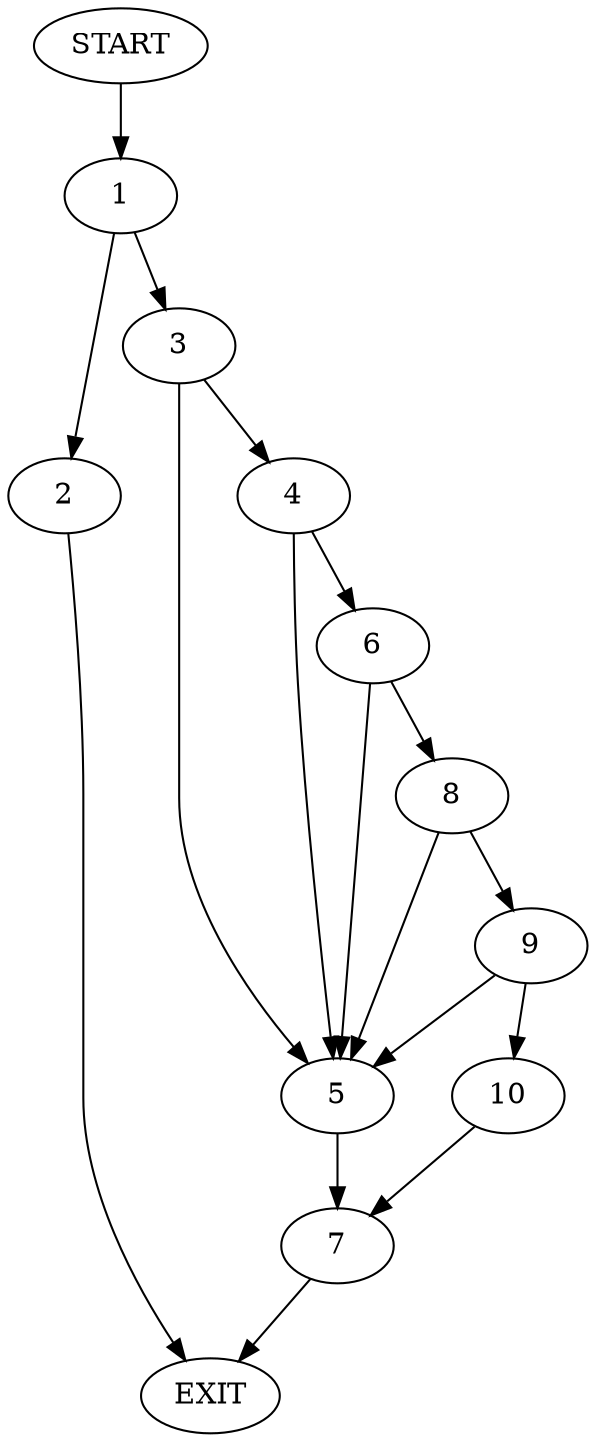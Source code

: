 digraph {
0 [label="START"]
11 [label="EXIT"]
0 -> 1
1 -> 2
1 -> 3
2 -> 11
3 -> 4
3 -> 5
4 -> 6
4 -> 5
5 -> 7
6 -> 5
6 -> 8
8 -> 9
8 -> 5
9 -> 5
9 -> 10
10 -> 7
7 -> 11
}

